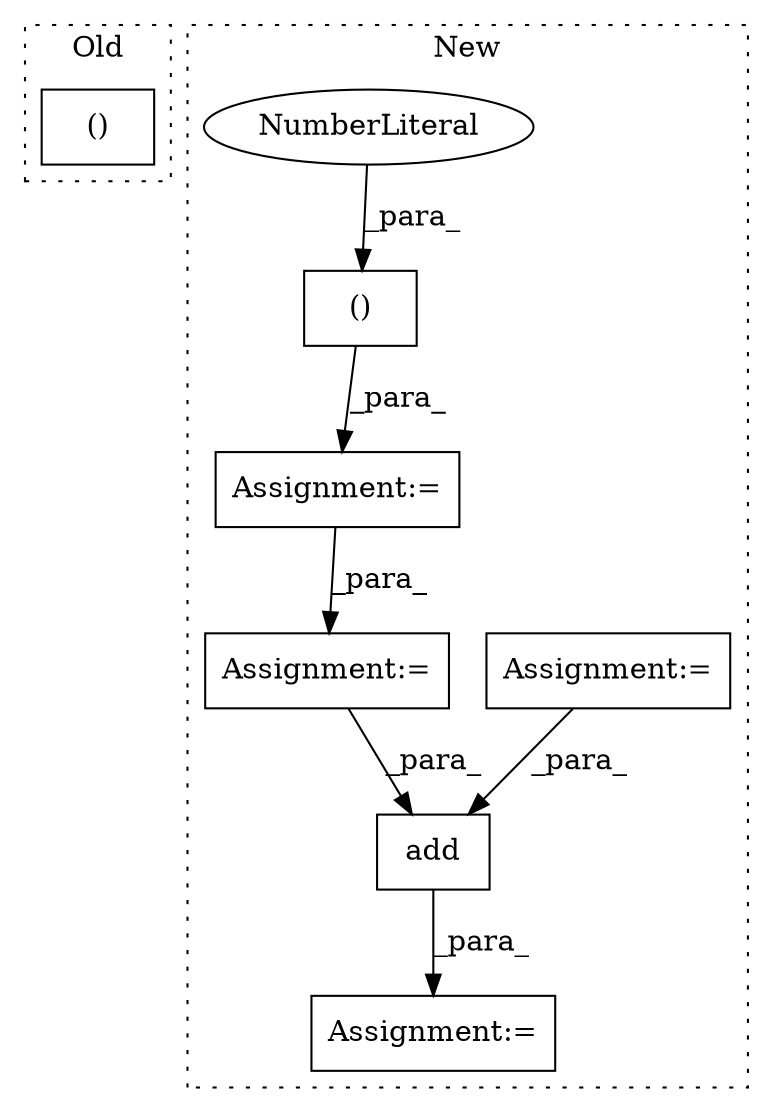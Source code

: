 digraph G {
subgraph cluster0 {
1 [label="()" a="106" s="6017" l="49" shape="box"];
label = "Old";
style="dotted";
}
subgraph cluster1 {
2 [label="add" a="32" s="6480,6507" l="4,1" shape="box"];
3 [label="Assignment:=" a="7" s="6400" l="1" shape="box"];
4 [label="Assignment:=" a="7" s="6267" l="1" shape="box"];
5 [label="Assignment:=" a="7" s="5267" l="7" shape="box"];
6 [label="Assignment:=" a="7" s="6466" l="1" shape="box"];
7 [label="()" a="106" s="6287" l="24" shape="box"];
8 [label="NumberLiteral" a="34" s="6310" l="1" shape="ellipse"];
label = "New";
style="dotted";
}
2 -> 6 [label="_para_"];
3 -> 2 [label="_para_"];
4 -> 3 [label="_para_"];
5 -> 2 [label="_para_"];
7 -> 4 [label="_para_"];
8 -> 7 [label="_para_"];
}